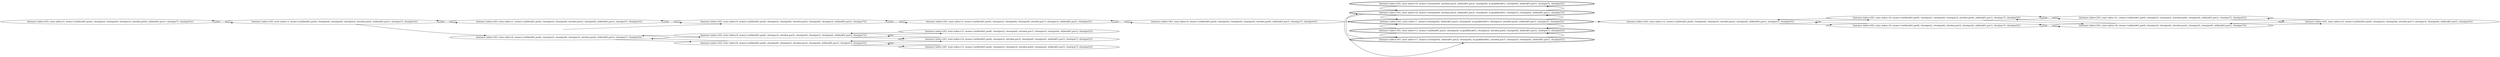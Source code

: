 digraph {
rankdir="LR"
s5[label="(instance index=243, state index=5, atoms={at(block01,pos4), clear(pos2), clear(pos6), clear(pos3), at(robot,pos0), at(block01,pos1), clear(pos7), clear(pos5)})"]
s3[label="(instance index=243, state index=3, atoms={at(block01,pos4), clear(pos6), clear(pos0), clear(pos3), at(robot,pos2), at(block01,pos1), clear(pos7), clear(pos5)})"]
s1[label="(instance index=243, state index=1, atoms={at(block01,pos4), clear(pos2), clear(pos6), at(robot,pos3), clear(pos0), at(block01,pos1), clear(pos7), clear(pos5)})"]
s6[label="(instance index=243, state index=6, atoms={at(block01,pos6), clear(pos2), clear(pos0), clear(pos3), at(robot,pos4), at(block01,pos1), clear(pos7), clear(pos5)})"]
s0[label="(instance index=243, state index=0, atoms={at(block01,pos4), clear(pos2), clear(pos6), at(robot,pos5), clear(pos0), clear(pos3), at(block01,pos1), clear(pos7)})"]
s9[label="(instance index=243, state index=9, atoms={at(block01,pos6), clear(pos2), at(robot,pos5), clear(pos0), clear(pos3), clear(pos4), at(block01,pos1), clear(pos7)})"]
s8[label="(instance index=243, state index=8, atoms={at(block01,pos6), clear(pos0), clear(pos3), at(robot,pos2), clear(pos4), at(block01,pos1), clear(pos7), clear(pos5)})"]
s2[label="(instance index=243, state index=2, atoms={at(block01,pos4), clear(pos2), clear(pos6), clear(pos0), at(robot,pos7), clear(pos3), at(block01,pos1), clear(pos5)})"]
s14[label="(instance index=243, state index=14, atoms={at(block01,pos6), clear(pos2), at(robot,pos3), clear(pos0), clear(pos4), at(block01,pos1), clear(pos7), clear(pos5)})"]
s15[label="(instance index=243, state index=15, atoms={at(block01,pos6), clear(pos2), clear(pos0), at(robot,pos7), clear(pos3), clear(pos4), at(block01,pos1), clear(pos5)})"]
s13[label="(instance index=243, state index=13, atoms={at(block01,pos6), clear(pos2), clear(pos3), at(robot,pos0), clear(pos4), at(block01,pos1), clear(pos7), clear(pos5)})"]
s4[label="(instance index=243, state index=4, atoms={at(block01,pos4), clear(pos2), clear(pos0), clear(pos3), at(robot,pos6), at(block01,pos1), clear(pos7), clear(pos5)})"]
s7[peripheries=2,label="(instance index=243, state index=7, atoms={clear(pos6), at(block01,pos2), clear(pos0), at-goal(block01), clear(pos3), at(robot,pos4), at(block01,pos1), clear(pos7), clear(pos5)})"]
s17[peripheries=2,label="(instance index=243, state index=17, atoms={clear(pos6), at(block01,pos2), clear(pos0), at-goal(block01), at(robot,pos7), clear(pos3), clear(pos4), at(block01,pos1), clear(pos5)})"]
s10[peripheries=2,label="(instance index=243, state index=10, atoms={clear(pos6), at(robot,pos5), at(block01,pos2), clear(pos0), at-goal(block01), clear(pos3), clear(pos4), at(block01,pos1), clear(pos7)})"]
s11[peripheries=2,label="(instance index=243, state index=11, atoms={at(block01,pos2), clear(pos0), at-goal(block01), clear(pos3), at(robot,pos6), clear(pos4), at(block01,pos1), clear(pos7), clear(pos5)})"]
s16[peripheries=2,label="(instance index=243, state index=16, atoms={clear(pos6), at(robot,pos3), at(block01,pos2), clear(pos0), at-goal(block01), clear(pos4), at(block01,pos1), clear(pos7), clear(pos5)})"]
s12[label="(instance index=243, state index=12, atoms={at(block01,pos0), clear(pos6), clear(pos3), at(robot,pos2), clear(pos4), at(block01,pos1), clear(pos7), clear(pos5)})"]
s19[label="(instance index=243, state index=19, atoms={at(block01,pos0), clear(pos2), clear(pos6), clear(pos3), at(robot,pos4), at(block01,pos1), clear(pos7), clear(pos5)})"]
s18[label="(instance index=243, state index=18, atoms={at(block01,pos0), clear(pos2), clear(pos6), at(robot,pos3), clear(pos4), at(block01,pos1), clear(pos7), clear(pos5)})"]
s21[label="(instance index=243, state index=21, atoms={at(block01,pos0), clear(pos2), clear(pos3), at(robot,pos6), clear(pos4), at(block01,pos1), clear(pos7), clear(pos5)})"]
s20[label="(instance index=243, state index=20, atoms={at(block01,pos0), clear(pos2), clear(pos6), at(robot,pos5), clear(pos3), clear(pos4), at(block01,pos1), clear(pos7)})"]
s22[label="(instance index=243, state index=22, atoms={at(block01,pos0), clear(pos2), clear(pos6), at(robot,pos7), clear(pos3), clear(pos4), at(block01,pos1), clear(pos5)})"]
Dangling [ label = "", style = invis ]
{ rank = same; Dangling }
Dangling -> s0
{ rank = same; s0}
{ rank = same; s3}
{ rank = same; s1,s6}
{ rank = same; s0,s9,s8}
{ rank = same; s2,s14,s15,s13}
{ rank = same; s4}
{ rank = same; s7,s17,s10,s11,s16}
{ rank = same; s12}
{ rank = same; s19,s18}
{ rank = same; s21,s20}
{ rank = same; s22}
{
s5->s3
}
{
s3->s6
s3->s5
s3->s1
}
{
s1->s3
s1->s0
s6->s9
s6->s8
}
{
s0->s2
s0->s1
s9->s14
s9->s15
s9->s6
s8->s6
s8->s14
s8->s13
}
{
s2->s4
s2->s0
s14->s9
s14->s8
s15->s9
s13->s8
}
{
s4->s7
s4->s2
}
{
s7->s12
s7->s11
s7->s10
s17->s11
s17->s10
s10->s17
s10->s7
s10->s16
s11->s7
s11->s17
s16->s10
}
{
s12->s19
s12->s18
}
{
s19->s21
s19->s12
s19->s20
s18->s20
s18->s12
}
{
s21->s22
s21->s19
s20->s22
s20->s19
s20->s18
}
{
s22->s21
s22->s20
}
}

